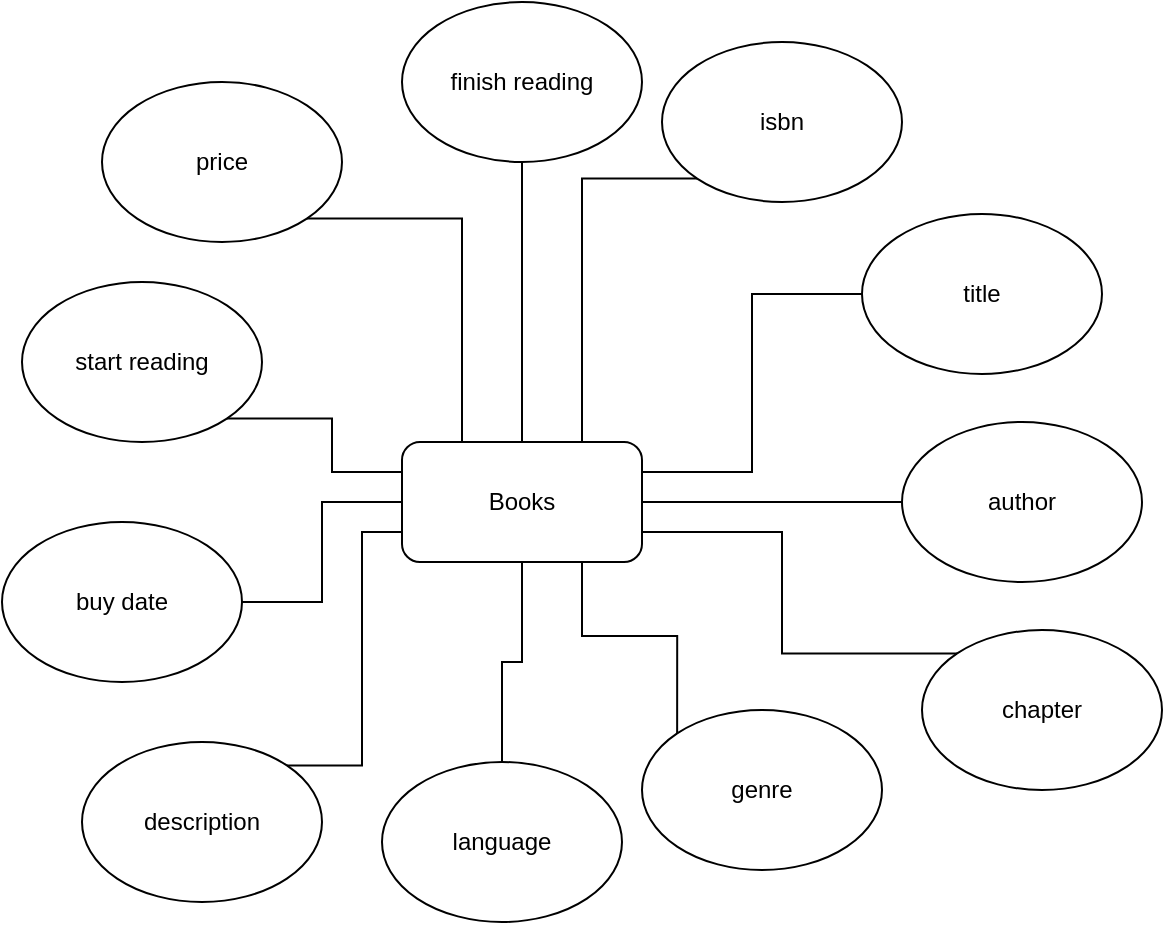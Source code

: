 <mxfile version="12.1.9" type="device" pages="1"><diagram id="desEHSj8WZ4JJtZmUQmk" name="Page-1"><mxGraphModel dx="1408" dy="748" grid="1" gridSize="10" guides="1" tooltips="1" connect="1" arrows="1" fold="1" page="1" pageScale="1" pageWidth="827" pageHeight="1169" math="0" shadow="0"><root><mxCell id="0"/><mxCell id="1" parent="0"/><mxCell id="P5__GijzhtSwffaYmKsN-21" style="edgeStyle=orthogonalEdgeStyle;rounded=0;orthogonalLoop=1;jettySize=auto;html=1;endArrow=none;endFill=0;" edge="1" parent="1" source="P5__GijzhtSwffaYmKsN-1"><mxGeometry relative="1" as="geometry"><mxPoint x="383" y="410" as="targetPoint"/></mxGeometry></mxCell><mxCell id="P5__GijzhtSwffaYmKsN-1" value="Books" style="rounded=1;whiteSpace=wrap;html=1;" vertex="1" parent="1"><mxGeometry x="323" y="400" width="120" height="60" as="geometry"/></mxCell><mxCell id="P5__GijzhtSwffaYmKsN-30" style="edgeStyle=orthogonalEdgeStyle;rounded=0;orthogonalLoop=1;jettySize=auto;html=1;exitX=1;exitY=1;exitDx=0;exitDy=0;entryX=0;entryY=0.25;entryDx=0;entryDy=0;endArrow=none;endFill=0;" edge="1" parent="1" source="P5__GijzhtSwffaYmKsN-2" target="P5__GijzhtSwffaYmKsN-1"><mxGeometry relative="1" as="geometry"/></mxCell><mxCell id="P5__GijzhtSwffaYmKsN-2" value="start reading" style="ellipse;whiteSpace=wrap;html=1;" vertex="1" parent="1"><mxGeometry x="133" y="320" width="120" height="80" as="geometry"/></mxCell><mxCell id="P5__GijzhtSwffaYmKsN-29" style="edgeStyle=orthogonalEdgeStyle;rounded=0;orthogonalLoop=1;jettySize=auto;html=1;exitX=1;exitY=0.5;exitDx=0;exitDy=0;entryX=0;entryY=0.5;entryDx=0;entryDy=0;endArrow=none;endFill=0;" edge="1" parent="1" source="P5__GijzhtSwffaYmKsN-3" target="P5__GijzhtSwffaYmKsN-1"><mxGeometry relative="1" as="geometry"/></mxCell><mxCell id="P5__GijzhtSwffaYmKsN-3" value="buy date" style="ellipse;whiteSpace=wrap;html=1;" vertex="1" parent="1"><mxGeometry x="123" y="440" width="120" height="80" as="geometry"/></mxCell><mxCell id="P5__GijzhtSwffaYmKsN-31" style="edgeStyle=orthogonalEdgeStyle;rounded=0;orthogonalLoop=1;jettySize=auto;html=1;exitX=1;exitY=1;exitDx=0;exitDy=0;entryX=0.25;entryY=0;entryDx=0;entryDy=0;endArrow=none;endFill=0;" edge="1" parent="1" source="P5__GijzhtSwffaYmKsN-4" target="P5__GijzhtSwffaYmKsN-1"><mxGeometry relative="1" as="geometry"/></mxCell><mxCell id="P5__GijzhtSwffaYmKsN-4" value="price" style="ellipse;whiteSpace=wrap;html=1;" vertex="1" parent="1"><mxGeometry x="173" y="220" width="120" height="80" as="geometry"/></mxCell><mxCell id="P5__GijzhtSwffaYmKsN-28" style="edgeStyle=orthogonalEdgeStyle;rounded=0;orthogonalLoop=1;jettySize=auto;html=1;exitX=1;exitY=0;exitDx=0;exitDy=0;entryX=0;entryY=0.75;entryDx=0;entryDy=0;endArrow=none;endFill=0;" edge="1" parent="1" source="P5__GijzhtSwffaYmKsN-5" target="P5__GijzhtSwffaYmKsN-1"><mxGeometry relative="1" as="geometry"/></mxCell><mxCell id="P5__GijzhtSwffaYmKsN-5" value="description" style="ellipse;whiteSpace=wrap;html=1;" vertex="1" parent="1"><mxGeometry x="163" y="550" width="120" height="80" as="geometry"/></mxCell><mxCell id="P5__GijzhtSwffaYmKsN-27" style="edgeStyle=orthogonalEdgeStyle;rounded=0;orthogonalLoop=1;jettySize=auto;html=1;exitX=0.5;exitY=0;exitDx=0;exitDy=0;entryX=0.5;entryY=1;entryDx=0;entryDy=0;endArrow=none;endFill=0;" edge="1" parent="1" source="P5__GijzhtSwffaYmKsN-6" target="P5__GijzhtSwffaYmKsN-1"><mxGeometry relative="1" as="geometry"/></mxCell><mxCell id="P5__GijzhtSwffaYmKsN-6" value="language" style="ellipse;whiteSpace=wrap;html=1;" vertex="1" parent="1"><mxGeometry x="313" y="560" width="120" height="80" as="geometry"/></mxCell><mxCell id="P5__GijzhtSwffaYmKsN-26" style="edgeStyle=orthogonalEdgeStyle;rounded=0;orthogonalLoop=1;jettySize=auto;html=1;exitX=0;exitY=0;exitDx=0;exitDy=0;entryX=0.75;entryY=1;entryDx=0;entryDy=0;endArrow=none;endFill=0;" edge="1" parent="1" source="P5__GijzhtSwffaYmKsN-7" target="P5__GijzhtSwffaYmKsN-1"><mxGeometry relative="1" as="geometry"/></mxCell><mxCell id="P5__GijzhtSwffaYmKsN-7" value="genre" style="ellipse;whiteSpace=wrap;html=1;" vertex="1" parent="1"><mxGeometry x="443" y="534" width="120" height="80" as="geometry"/></mxCell><mxCell id="P5__GijzhtSwffaYmKsN-25" style="edgeStyle=orthogonalEdgeStyle;rounded=0;orthogonalLoop=1;jettySize=auto;html=1;exitX=0;exitY=0;exitDx=0;exitDy=0;entryX=1;entryY=0.75;entryDx=0;entryDy=0;endArrow=none;endFill=0;" edge="1" parent="1" source="P5__GijzhtSwffaYmKsN-8" target="P5__GijzhtSwffaYmKsN-1"><mxGeometry relative="1" as="geometry"/></mxCell><mxCell id="P5__GijzhtSwffaYmKsN-8" value="chapter" style="ellipse;whiteSpace=wrap;html=1;" vertex="1" parent="1"><mxGeometry x="583" y="494" width="120" height="80" as="geometry"/></mxCell><mxCell id="P5__GijzhtSwffaYmKsN-24" style="edgeStyle=orthogonalEdgeStyle;rounded=0;orthogonalLoop=1;jettySize=auto;html=1;exitX=0;exitY=0.5;exitDx=0;exitDy=0;entryX=1;entryY=0.5;entryDx=0;entryDy=0;endArrow=none;endFill=0;" edge="1" parent="1" source="P5__GijzhtSwffaYmKsN-9" target="P5__GijzhtSwffaYmKsN-1"><mxGeometry relative="1" as="geometry"/></mxCell><mxCell id="P5__GijzhtSwffaYmKsN-9" value="author" style="ellipse;whiteSpace=wrap;html=1;" vertex="1" parent="1"><mxGeometry x="573" y="390" width="120" height="80" as="geometry"/></mxCell><mxCell id="P5__GijzhtSwffaYmKsN-23" style="edgeStyle=orthogonalEdgeStyle;rounded=0;orthogonalLoop=1;jettySize=auto;html=1;exitX=0;exitY=0.5;exitDx=0;exitDy=0;entryX=1;entryY=0.25;entryDx=0;entryDy=0;endArrow=none;endFill=0;" edge="1" parent="1" source="P5__GijzhtSwffaYmKsN-10" target="P5__GijzhtSwffaYmKsN-1"><mxGeometry relative="1" as="geometry"/></mxCell><mxCell id="P5__GijzhtSwffaYmKsN-10" value="title" style="ellipse;whiteSpace=wrap;html=1;" vertex="1" parent="1"><mxGeometry x="553" y="286" width="120" height="80" as="geometry"/></mxCell><mxCell id="P5__GijzhtSwffaYmKsN-14" style="edgeStyle=orthogonalEdgeStyle;rounded=0;orthogonalLoop=1;jettySize=auto;html=1;exitX=0.5;exitY=1;exitDx=0;exitDy=0;strokeColor=none;" edge="1" parent="1" source="P5__GijzhtSwffaYmKsN-11" target="P5__GijzhtSwffaYmKsN-1"><mxGeometry relative="1" as="geometry"/></mxCell><mxCell id="P5__GijzhtSwffaYmKsN-22" style="edgeStyle=orthogonalEdgeStyle;rounded=0;orthogonalLoop=1;jettySize=auto;html=1;exitX=0;exitY=1;exitDx=0;exitDy=0;entryX=0.75;entryY=0;entryDx=0;entryDy=0;endArrow=none;endFill=0;" edge="1" parent="1" source="P5__GijzhtSwffaYmKsN-11" target="P5__GijzhtSwffaYmKsN-1"><mxGeometry relative="1" as="geometry"/></mxCell><mxCell id="P5__GijzhtSwffaYmKsN-11" value="isbn" style="ellipse;whiteSpace=wrap;html=1;" vertex="1" parent="1"><mxGeometry x="453" y="200" width="120" height="80" as="geometry"/></mxCell><mxCell id="P5__GijzhtSwffaYmKsN-20" style="edgeStyle=orthogonalEdgeStyle;rounded=0;orthogonalLoop=1;jettySize=auto;html=1;exitX=0.5;exitY=1;exitDx=0;exitDy=0;endArrow=none;endFill=0;" edge="1" parent="1" source="P5__GijzhtSwffaYmKsN-19"><mxGeometry relative="1" as="geometry"><mxPoint x="383" y="390" as="targetPoint"/></mxGeometry></mxCell><mxCell id="P5__GijzhtSwffaYmKsN-19" value="finish reading&lt;br&gt;" style="ellipse;whiteSpace=wrap;html=1;" vertex="1" parent="1"><mxGeometry x="323" y="180" width="120" height="80" as="geometry"/></mxCell></root></mxGraphModel></diagram></mxfile>